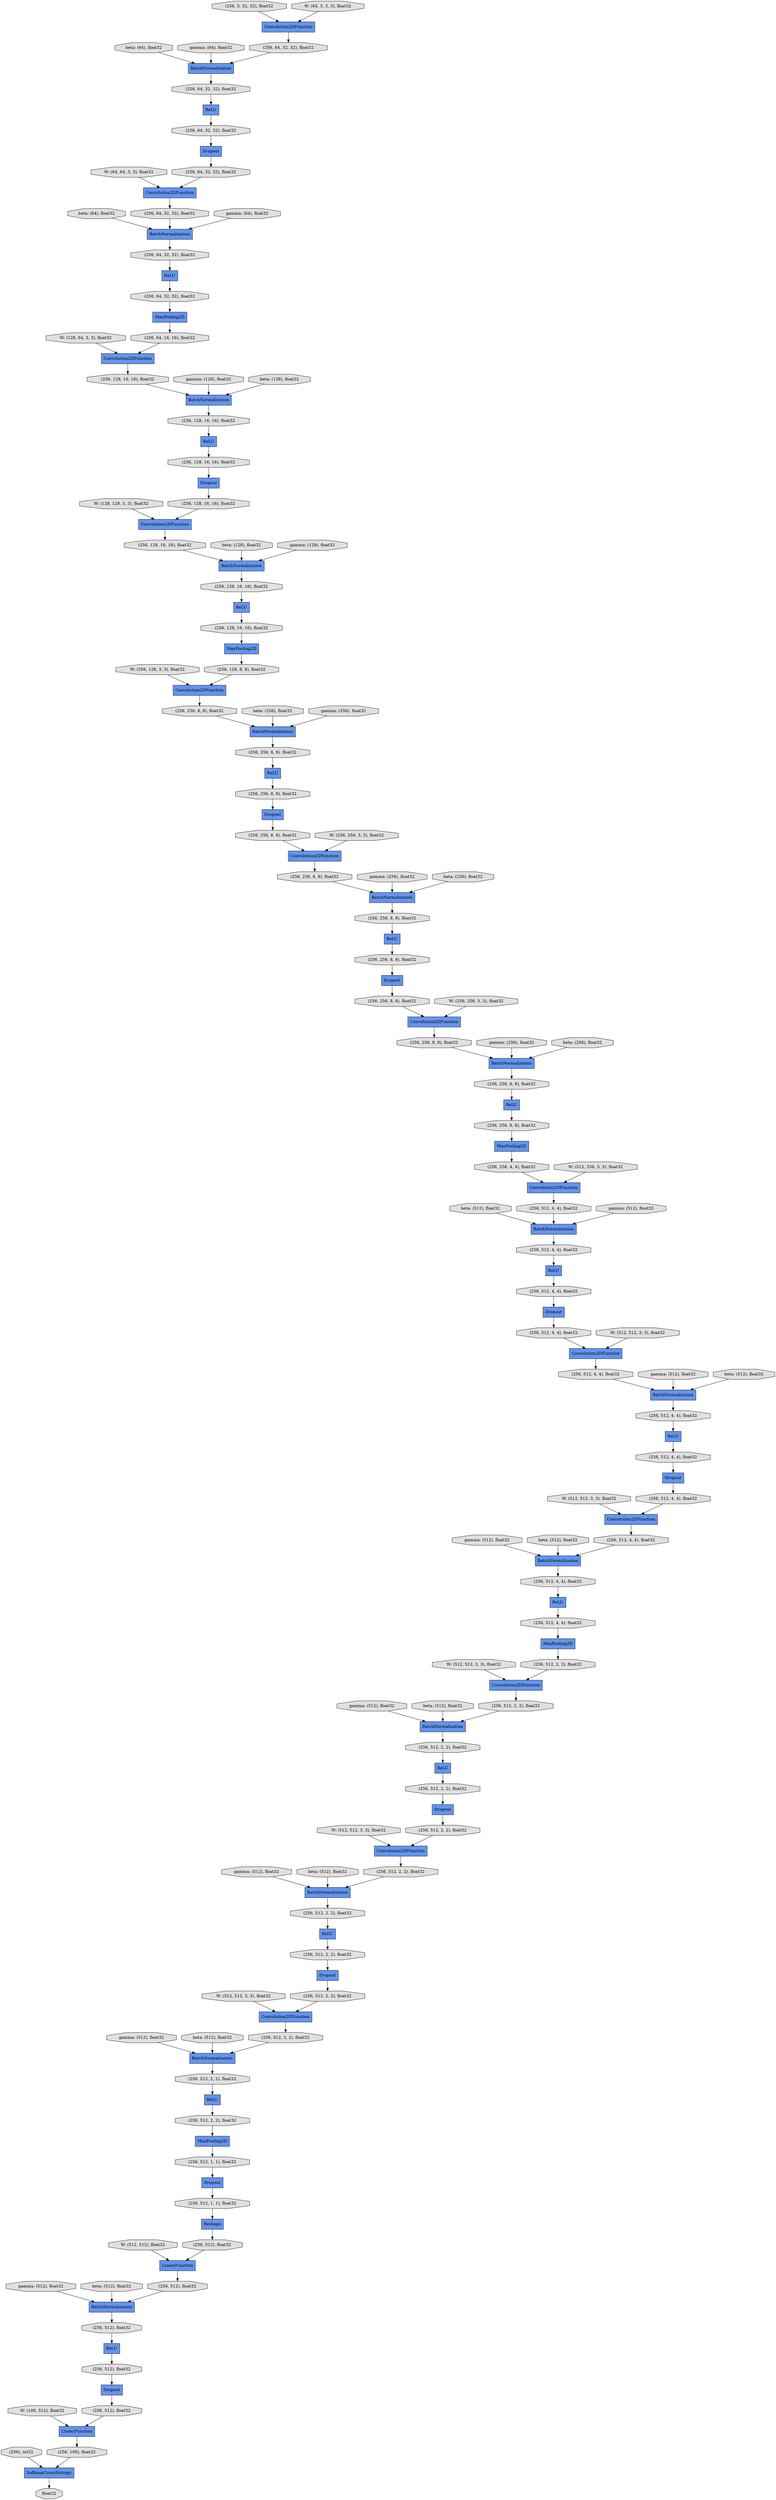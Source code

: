 digraph graphname{rankdir=TB;139950094147728 [shape="octagon",style="filled",fillcolor="#E0E0E0",label="(256, 512, 4, 4), float32"];139950094631120 [shape="octagon",style="filled",fillcolor="#E0E0E0",label="(256, 512, 4, 4), float32"];139950094633680 [shape="octagon",style="filled",fillcolor="#E0E0E0",label="(256, 512, 4, 4), float32"];139950094221584 [shape="octagon",style="filled",fillcolor="#E0E0E0",label="(256, 512), float32"];139950094614928 [shape="octagon",style="filled",fillcolor="#E0E0E0",label="(256, 256, 8, 8), float32"];139950094614992 [shape="record",style="filled",fillcolor="#6495ED",label="ReLU"];139950094615056 [shape="record",style="filled",fillcolor="#6495ED",label="BatchNormalization"];139950094392976 [shape="record",style="filled",fillcolor="#6495ED",label="ReLU"];139950094582352 [shape="octagon",style="filled",fillcolor="#E0E0E0",label="(256, 128, 16, 16), float32"];139950094838544 [shape="octagon",style="filled",fillcolor="#E0E0E0",label="beta: (64), float32"];139950094222032 [shape="octagon",style="filled",fillcolor="#E0E0E0",label="(256, 512), float32"];139950094616016 [shape="record",style="filled",fillcolor="#6495ED",label="MaxPooling2D"];139950094631696 [shape="octagon",style="filled",fillcolor="#E0E0E0",label="(256, 512, 4, 4), float32"];139950094582608 [shape="record",style="filled",fillcolor="#6495ED",label="ReLU"];139950094582672 [shape="record",style="filled",fillcolor="#6495ED",label="BatchNormalization"];139950094148560 [shape="octagon",style="filled",fillcolor="#E0E0E0",label="(256, 512, 2, 2), float32"];139950094148624 [shape="record",style="filled",fillcolor="#6495ED",label="Dropout"];139950094615632 [shape="octagon",style="filled",fillcolor="#E0E0E0",label="(256, 256, 8, 8), float32"];139950094616080 [shape="octagon",style="filled",fillcolor="#E0E0E0",label="(256, 256, 8, 8), float32"];139950094837904 [shape="octagon",style="filled",fillcolor="#E0E0E0",label="W: (64, 64, 3, 3), float32"];139950094632080 [shape="record",style="filled",fillcolor="#6495ED",label="Dropout"];139950094533328 [shape="record",style="filled",fillcolor="#6495ED",label="Convolution2DFunction"];139950094632144 [shape="octagon",style="filled",fillcolor="#E0E0E0",label="(256, 512, 4, 4), float32"];139950094614736 [shape="octagon",style="filled",fillcolor="#E0E0E0",label="(256, 256, 8, 8), float32"];139950094222608 [shape="octagon",style="filled",fillcolor="#E0E0E0",label="(256, 100), float32"];139950094222800 [shape="octagon",style="filled",fillcolor="#E0E0E0",label="(256), int32"];139950092564048 [shape="octagon",style="filled",fillcolor="#E0E0E0",label="gamma: (512), float32"];139950094149136 [shape="record",style="filled",fillcolor="#6495ED",label="Convolution2DFunction"];139950094392464 [shape="octagon",style="filled",fillcolor="#E0E0E0",label="(256, 3, 32, 32), float32"];139950102227600 [shape="octagon",style="filled",fillcolor="#E0E0E0",label="W: (128, 128, 3, 3), float32"];139950094149328 [shape="octagon",style="filled",fillcolor="#E0E0E0",label="(256, 512, 2, 2), float32"];139950094535632 [shape="record",style="filled",fillcolor="#6495ED",label="BatchNormalization"];139950094583568 [shape="record",style="filled",fillcolor="#6495ED",label="Dropout"];139950094837584 [shape="octagon",style="filled",fillcolor="#E0E0E0",label="beta: (64), float32"];139950094533776 [shape="octagon",style="filled",fillcolor="#E0E0E0",label="(256, 64, 32, 32), float32"];139950094632848 [shape="octagon",style="filled",fillcolor="#E0E0E0",label="(256, 512, 4, 4), float32"];139950094149584 [shape="record",style="filled",fillcolor="#6495ED",label="ReLU"];139950092562768 [shape="octagon",style="filled",fillcolor="#E0E0E0",label="W: (512, 512, 3, 3), float32"];139950094149648 [shape="record",style="filled",fillcolor="#6495ED",label="BatchNormalization"];139950094179984 [shape="octagon",style="filled",fillcolor="#E0E0E0",label="(256, 512), float32"];139950094633040 [shape="octagon",style="filled",fillcolor="#E0E0E0",label="(256, 512, 4, 4), float32"];139950092590096 [shape="octagon",style="filled",fillcolor="#E0E0E0",label="beta: (512), float32"];139950094633104 [shape="record",style="filled",fillcolor="#6495ED",label="ReLU"];139950094223568 [shape="octagon",style="filled",fillcolor="#E0E0E0",label="float32"];139950094632656 [shape="record",style="filled",fillcolor="#6495ED",label="Convolution2DFunction"];139950094616848 [shape="octagon",style="filled",fillcolor="#E0E0E0",label="(256, 256, 8, 8), float32"];139950094616912 [shape="record",style="filled",fillcolor="#6495ED",label="ReLU"];139950094582160 [shape="record",style="filled",fillcolor="#6495ED",label="Convolution2DFunction"];139950094616976 [shape="record",style="filled",fillcolor="#6495ED",label="BatchNormalization"];139950094150096 [shape="octagon",style="filled",fillcolor="#E0E0E0",label="(256, 512, 2, 2), float32"];139950094584912 [shape="octagon",style="filled",fillcolor="#E0E0E0",label="(256, 256, 8, 8), float32"];139950094838224 [shape="octagon",style="filled",fillcolor="#E0E0E0",label="gamma: (64), float32"];139950094584336 [shape="octagon",style="filled",fillcolor="#E0E0E0",label="(256, 256, 8, 8), float32"];139950094584400 [shape="record",style="filled",fillcolor="#6495ED",label="ReLU"];139950094534416 [shape="octagon",style="filled",fillcolor="#E0E0E0",label="(256, 64, 32, 32), float32"];139950094584464 [shape="record",style="filled",fillcolor="#6495ED",label="BatchNormalization"];139950094150352 [shape="record",style="filled",fillcolor="#6495ED",label="Dropout"];139950094533072 [shape="record",style="filled",fillcolor="#6495ED",label="MaxPooling2D"];139950094150416 [shape="octagon",style="filled",fillcolor="#E0E0E0",label="(256, 512, 2, 2), float32"];139950094535504 [shape="octagon",style="filled",fillcolor="#E0E0E0",label="(256, 128, 16, 16), float32"];139950094616464 [shape="record",style="filled",fillcolor="#6495ED",label="Convolution2DFunction"];139950094535568 [shape="record",style="filled",fillcolor="#6495ED",label="ReLU"];139950094617552 [shape="octagon",style="filled",fillcolor="#E0E0E0",label="(256, 256, 8, 8), float32"];139950094634064 [shape="record",style="filled",fillcolor="#6495ED",label="MaxPooling2D"];139950094533136 [shape="octagon",style="filled",fillcolor="#E0E0E0",label="(256, 64, 32, 32), float32"];139950094634128 [shape="octagon",style="filled",fillcolor="#E0E0E0",label="(256, 512, 4, 4), float32"];139950094617808 [shape="octagon",style="filled",fillcolor="#E0E0E0",label="(256, 256, 4, 4), float32"];139950094617872 [shape="record",style="filled",fillcolor="#6495ED",label="Dropout"];139950094149520 [shape="octagon",style="filled",fillcolor="#E0E0E0",label="(256, 512, 2, 2), float32"];139950094839184 [shape="octagon",style="filled",fillcolor="#E0E0E0",label="W: (256, 128, 3, 3), float32"];139950094151120 [shape="octagon",style="filled",fillcolor="#E0E0E0",label="(256, 512, 2, 2), float32"];139950094585360 [shape="octagon",style="filled",fillcolor="#E0E0E0",label="(256, 256, 8, 8), float32"];139950094634576 [shape="record",style="filled",fillcolor="#6495ED",label="Convolution2DFunction"];139950094150928 [shape="record",style="filled",fillcolor="#6495ED",label="Convolution2DFunction"];139950094618256 [shape="record",style="filled",fillcolor="#6495ED",label="Convolution2DFunction"];139950094151376 [shape="record",style="filled",fillcolor="#6495ED",label="ReLU"];139950094151440 [shape="record",style="filled",fillcolor="#6495ED",label="BatchNormalization"];139950094618448 [shape="octagon",style="filled",fillcolor="#E0E0E0",label="(256, 512, 4, 4), float32"];139950092563088 [shape="octagon",style="filled",fillcolor="#E0E0E0",label="gamma: (512), float32"];139950094634896 [shape="record",style="filled",fillcolor="#6495ED",label="BatchNormalization"];139950094618576 [shape="record",style="filled",fillcolor="#6495ED",label="BatchNormalization"];139950094179664 [shape="record",style="filled",fillcolor="#6495ED",label="LinearFunction"];139950094837264 [shape="octagon",style="filled",fillcolor="#E0E0E0",label="gamma: (64), float32"];139950092587088 [shape="octagon",style="filled",fillcolor="#E0E0E0",label="beta: (256), float32"];139950094148304 [shape="octagon",style="filled",fillcolor="#E0E0E0",label="(256, 512, 4, 4), float32"];139950094176528 [shape="octagon",style="filled",fillcolor="#E0E0E0",label="(256, 512, 2, 2), float32"];139950092603728 [shape="octagon",style="filled",fillcolor="#E0E0E0",label="gamma: (512), float32"];139950092587408 [shape="octagon",style="filled",fillcolor="#E0E0E0",label="W: (256, 256, 3, 3), float32"];139950094536592 [shape="record",style="filled",fillcolor="#6495ED",label="MaxPooling2D"];139950094616656 [shape="octagon",style="filled",fillcolor="#E0E0E0",label="(256, 256, 8, 8), float32"];139950094176784 [shape="record",style="filled",fillcolor="#6495ED",label="MaxPooling2D"];139950094176848 [shape="octagon",style="filled",fillcolor="#E0E0E0",label="(256, 512, 2, 2), float32"];139950094582544 [shape="octagon",style="filled",fillcolor="#E0E0E0",label="(256, 128, 16, 16), float32"];139950092604048 [shape="octagon",style="filled",fillcolor="#E0E0E0",label="beta: (512), float32"];139950092587728 [shape="octagon",style="filled",fillcolor="#E0E0E0",label="gamma: (256), float32"];139950094583248 [shape="octagon",style="filled",fillcolor="#E0E0E0",label="(256, 128, 16, 16), float32"];139950094585296 [shape="record",style="filled",fillcolor="#6495ED",label="Dropout"];139950094583952 [shape="record",style="filled",fillcolor="#6495ED",label="Convolution2DFunction"];139950092604304 [shape="octagon",style="filled",fillcolor="#E0E0E0",label="W: (100, 512), float32"];139950092563408 [shape="octagon",style="filled",fillcolor="#E0E0E0",label="beta: (512), float32"];139950094836944 [shape="octagon",style="filled",fillcolor="#E0E0E0",label="W: (64, 3, 3, 3), float32"];139950092588048 [shape="octagon",style="filled",fillcolor="#E0E0E0",label="beta: (256), float32"];139950094177360 [shape="record",style="filled",fillcolor="#6495ED",label="Convolution2DFunction"];139950094536208 [shape="octagon",style="filled",fillcolor="#E0E0E0",label="(256, 128, 16, 16), float32"];139950094633168 [shape="record",style="filled",fillcolor="#6495ED",label="BatchNormalization"];139950094177552 [shape="octagon",style="filled",fillcolor="#E0E0E0",label="(256, 512, 2, 2), float32"];139950094838864 [shape="octagon",style="filled",fillcolor="#E0E0E0",label="beta: (128), float32"];139950092588368 [shape="octagon",style="filled",fillcolor="#E0E0E0",label="W: (256, 256, 3, 3), float32"];139950094533520 [shape="octagon",style="filled",fillcolor="#E0E0E0",label="(256, 64, 32, 32), float32"];139950094177744 [shape="octagon",style="filled",fillcolor="#E0E0E0",label="(256, 512, 2, 2), float32"];139950094178192 [shape="record",style="filled",fillcolor="#6495ED",label="Dropout"];139950094177808 [shape="record",style="filled",fillcolor="#6495ED",label="ReLU"];139950094177872 [shape="record",style="filled",fillcolor="#6495ED",label="BatchNormalization"];139950094533904 [shape="record",style="filled",fillcolor="#6495ED",label="BatchNormalization"];139950092589328 [shape="octagon",style="filled",fillcolor="#E0E0E0",label="W: (512, 256, 3, 3), float32"];139950092588688 [shape="octagon",style="filled",fillcolor="#E0E0E0",label="gamma: (256), float32"];139950094532816 [shape="octagon",style="filled",fillcolor="#E0E0E0",label="(256, 64, 32, 32), float32"];139950102228560 [shape="octagon",style="filled",fillcolor="#E0E0E0",label="W: (128, 64, 3, 3), float32"];139950094151312 [shape="octagon",style="filled",fillcolor="#E0E0E0",label="(256, 512, 2, 2), float32"];139950092564368 [shape="octagon",style="filled",fillcolor="#E0E0E0",label="beta: (512), float32"];139950094585744 [shape="record",style="filled",fillcolor="#6495ED",label="Convolution2DFunction"];139950092589008 [shape="octagon",style="filled",fillcolor="#E0E0E0",label="beta: (256), float32"];139950094584144 [shape="octagon",style="filled",fillcolor="#E0E0E0",label="(256, 256, 8, 8), float32"];139950094534736 [shape="octagon",style="filled",fillcolor="#E0E0E0",label="(256, 64, 16, 16), float32"];139950094178320 [shape="octagon",style="filled",fillcolor="#E0E0E0",label="(256, 512, 2, 2), float32"];139950094222352 [shape="record",style="filled",fillcolor="#6495ED",label="LinearFunction"];139950092564688 [shape="octagon",style="filled",fillcolor="#E0E0E0",label="W: (512, 512, 3, 3), float32"];139950094839504 [shape="octagon",style="filled",fillcolor="#E0E0E0",label="gamma: (256), float32"];139950094178576 [shape="octagon",style="filled",fillcolor="#E0E0E0",label="(256, 512, 1, 1), float32"];139950094536656 [shape="octagon",style="filled",fillcolor="#E0E0E0",label="(256, 128, 16, 16), float32"];139950102227344 [shape="octagon",style="filled",fillcolor="#E0E0E0",label="gamma: (128), float32"];139950102226000 [shape="octagon",style="filled",fillcolor="#E0E0E0",label="beta: (128), float32"];139950092565008 [shape="octagon",style="filled",fillcolor="#E0E0E0",label="gamma: (512), float32"];139950092589648 [shape="octagon",style="filled",fillcolor="#E0E0E0",label="gamma: (512), float32"];139950094634768 [shape="octagon",style="filled",fillcolor="#E0E0E0",label="(256, 512, 4, 4), float32"];139950094178960 [shape="record",style="filled",fillcolor="#6495ED",label="BatchNormalization"];139950094392912 [shape="octagon",style="filled",fillcolor="#E0E0E0",label="(256, 64, 32, 32), float32"];139950094179024 [shape="octagon",style="filled",fillcolor="#E0E0E0",label="(256, 512, 1, 1), float32"];139950094535120 [shape="record",style="filled",fillcolor="#6495ED",label="Convolution2DFunction"];139950092565328 [shape="octagon",style="filled",fillcolor="#E0E0E0",label="beta: (512), float32"];139950094222480 [shape="record",style="filled",fillcolor="#6495ED",label="SoftmaxCrossEntropy"];139950094535312 [shape="octagon",style="filled",fillcolor="#E0E0E0",label="(256, 128, 16, 16), float32"];139950094392272 [shape="record",style="filled",fillcolor="#6495ED",label="Convolution2DFunction"];139950094634832 [shape="record",style="filled",fillcolor="#6495ED",label="ReLU"];139950094179344 [shape="record",style="filled",fillcolor="#6495ED",label="Reshape"];139950094392400 [shape="record",style="filled",fillcolor="#6495ED",label="BatchNormalization"];139950092565648 [shape="octagon",style="filled",fillcolor="#E0E0E0",label="W: (512, 512, 3, 3), float32"];139950094392656 [shape="record",style="filled",fillcolor="#6495ED",label="Dropout"];139950094179536 [shape="octagon",style="filled",fillcolor="#E0E0E0",label="(256, 512), float32"];139950094533840 [shape="record",style="filled",fillcolor="#6495ED",label="ReLU"];139950092590416 [shape="octagon",style="filled",fillcolor="#E0E0E0",label="W: (512, 512, 3, 3), float32"];139950094618512 [shape="record",style="filled",fillcolor="#6495ED",label="ReLU"];139950094392720 [shape="octagon",style="filled",fillcolor="#E0E0E0",label="(256, 64, 32, 32), float32"];139950092565968 [shape="octagon",style="filled",fillcolor="#E0E0E0",label="gamma: (512), float32"];139950094179856 [shape="record",style="filled",fillcolor="#6495ED",label="ReLU"];139950094179920 [shape="octagon",style="filled",fillcolor="#E0E0E0",label="(256, 512), float32"];139950092563728 [shape="octagon",style="filled",fillcolor="#E0E0E0",label="W: (512, 512, 3, 3), float32"];139950092590736 [shape="octagon",style="filled",fillcolor="#E0E0E0",label="gamma: (512), float32"];139950094180048 [shape="record",style="filled",fillcolor="#6495ED",label="Dropout"];139950092566480 [shape="octagon",style="filled",fillcolor="#E0E0E0",label="W: (512, 512), float32"];139950092566288 [shape="octagon",style="filled",fillcolor="#E0E0E0",label="beta: (512), float32"];139950094838416 [shape="octagon",style="filled",fillcolor="#E0E0E0",label="gamma: (128), float32"];139950094534800 [shape="record",style="filled",fillcolor="#6495ED",label="Dropout"];139950092591056 [shape="octagon",style="filled",fillcolor="#E0E0E0",label="beta: (512), float32"];139950094583504 [shape="octagon",style="filled",fillcolor="#E0E0E0",label="(256, 128, 8, 8), float32"];139950094837904 -> 139950094533328;139950094838544 -> 139950094533904;139950094176848 -> 139950094177360;139950094176784 -> 139950094178576;139950094837264 -> 139950094392400;139950092562768 -> 139950094634576;139950094836944 -> 139950094392272;139950094533328 -> 139950094533776;139950094178320 -> 139950094176784;139950092589328 -> 139950094618256;139950094536592 -> 139950094583504;139950094533136 -> 139950094533328;139950094148624 -> 139950094150416;139950092565968 -> 139950094177872;139950094634576 -> 139950094634768;139950094176528 -> 139950094150352;139950094177360 -> 139950094177744;139950094614736 -> 139950094614992;139950094222032 -> 139950094222352;139950094582160 -> 139950094582544;139950092587088 -> 139950094584464;139950094584464 -> 139950094584144;139950094148304 -> 139950094634064;139950094633040 -> 139950094633168;139950092564688 -> 139950094150928;139950094632848 -> 139950094633104;139950094616656 -> 139950094616912;139950094839504 -> 139950094584464;139950094150416 -> 139950094150928;139950094222608 -> 139950094222480;139950092587728 -> 139950094615056;139950094618512 -> 139950094631696;139950094585744 -> 139950094614928;139950094631696 -> 139950094617872;139950092604048 -> 139950094178960;139950092590416 -> 139950094632656;139950094148560 -> 139950094149136;139950094533520 -> 139950094533840;139950092564368 -> 139950094149648;139950092591056 -> 139950094633168;139950092564048 -> 139950094149648;139950094533072 -> 139950094534736;139950094616016 -> 139950094617808;139950094179920 -> 139950094178960;139950094147728 -> 139950094634832;139950094532816 -> 139950094392656;139950092587408 -> 139950094585744;139950094614992 -> 139950094615632;139950094838224 -> 139950094533904;139950094634128 -> 139950094634576;139950094179536 -> 139950094179664;139950094180048 -> 139950094222032;139950094222480 -> 139950094223568;139950102226000 -> 139950094535632;139950094633104 -> 139950094633680;139950094534736 -> 139950094535120;139950094177552 -> 139950094177808;139950094535312 -> 139950094535568;139950094150096 -> 139950094148624;139950094583568 -> 139950094585360;139950094178576 -> 139950094178192;139950094583248 -> 139950094536592;139950092589648 -> 139950094618576;139950094614928 -> 139950094615056;139950094392976 -> 139950094532816;139950094149584 -> 139950094150096;139950094179344 -> 139950094179536;139950094585360 -> 139950094585744;139950094536208 -> 139950094534800;139950094616912 -> 139950094617552;139950094634768 -> 139950094634896;139950092565648 -> 139950094177360;139950094633680 -> 139950094632080;139950094634832 -> 139950094148304;139950094583952 -> 139950094584336;139950094838864 -> 139950094582672;139950094149648 -> 139950094149328;139950094616464 -> 139950094616848;139950094632080 -> 139950094634128;139950094178192 -> 139950094179024;139950094392720 -> 139950094392976;139950094151120 -> 139950094151376;139950094536656 -> 139950094582160;139950094221584 -> 139950094180048;139950092588048 -> 139950094615056;139950094392400 -> 139950094392720;139950094582544 -> 139950094582672;139950094179984 -> 139950094179856;139950092566288 -> 139950094177872;139950094222800 -> 139950094222480;139950094222352 -> 139950094222608;139950094178960 -> 139950094179984;139950094616848 -> 139950094616976;139950092563408 -> 139950094634896;139950094177744 -> 139950094177872;139950094392464 -> 139950094392272;139950094177808 -> 139950094178320;139950094582352 -> 139950094582608;139950094632144 -> 139950094632656;139950094535120 -> 139950094535504;139950092563088 -> 139950094634896;139950092603728 -> 139950094178960;139950094535568 -> 139950094536208;139950094149328 -> 139950094149584;139950094631120 -> 139950094618512;139950094584912 -> 139950094583568;139950094839184 -> 139950094583952;139950094151312 -> 139950094151440;139950094179024 -> 139950094179344;139950094582672 -> 139950094582352;139950094632656 -> 139950094633040;139950094179664 -> 139950094179920;139950092589008 -> 139950094616976;139950094617872 -> 139950094632144;139950094634064 -> 139950094148560;139950094837584 -> 139950094392400;139950094617552 -> 139950094616016;139950094584336 -> 139950094584464;139950094149136 -> 139950094149520;139950094177872 -> 139950094177552;139950094150352 -> 139950094176848;139950102227600 -> 139950094582160;139950094392912 -> 139950094392400;139950094618448 -> 139950094618576;139950092604304 -> 139950094222352;139950094615056 -> 139950094614736;139950092588688 -> 139950094616976;139950092588368 -> 139950094616464;139950092590736 -> 139950094633168;139950094633168 -> 139950094632848;139950092565008 -> 139950094151440;139950092566480 -> 139950094179664;139950094616080 -> 139950094616464;139950094617808 -> 139950094618256;139950094838416 -> 139950094582672;139950094584400 -> 139950094584912;139950094534800 -> 139950094536656;139950094151440 -> 139950094151120;139950092563728 -> 139950094149136;139950102228560 -> 139950094535120;139950094535632 -> 139950094535312;139950092565328 -> 139950094151440;139950094583504 -> 139950094583952;139950094615632 -> 139950094585296;139950094618576 -> 139950094631120;139950094150928 -> 139950094151312;139950102227344 -> 139950094535632;139950094582608 -> 139950094583248;139950094585296 -> 139950094616080;139950094535504 -> 139950094535632;139950094634896 -> 139950094147728;139950094533776 -> 139950094533904;139950094616976 -> 139950094616656;139950094533840 -> 139950094534416;139950094534416 -> 139950094533072;139950094179856 -> 139950094221584;139950094533904 -> 139950094533520;139950094392272 -> 139950094392912;139950094392656 -> 139950094533136;139950094151376 -> 139950094176528;139950094149520 -> 139950094149648;139950094618256 -> 139950094618448;139950092590096 -> 139950094618576;139950094584144 -> 139950094584400;}